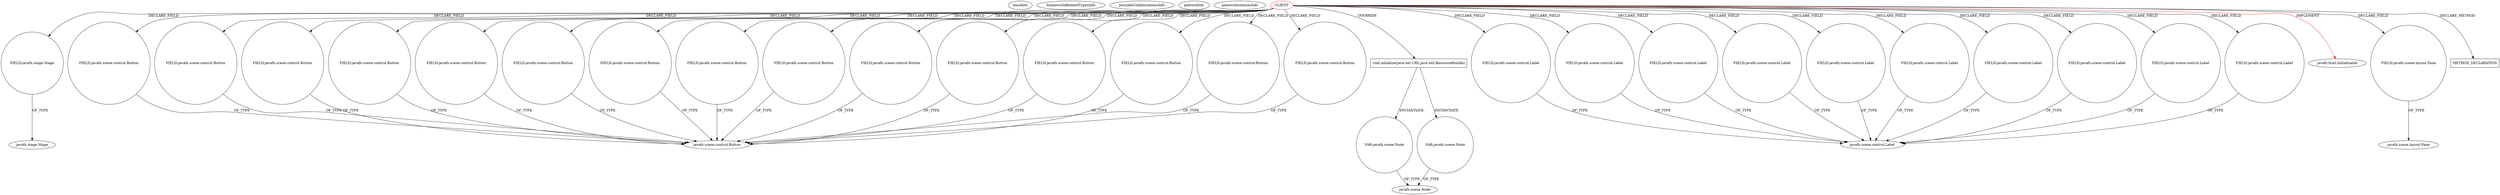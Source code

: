 digraph {
baseInfo[graphId=505,category="pattern",isAnonymous=false,possibleRelation=false]
frameworkRelatedTypesInfo[0="javafx.fxml.Initializable"]
possibleCollaborationsInfo[]
patternInfo[frequency=2.0,patternRootClient=0]
patternInstancesInfo[0="walker-clint-AIProj3~/walker-clint-AIProj3/AIProj3-master/src/application/GameBoardController.java~GameBoardController~4712",1="RomeoGolf-BC~/RomeoGolf-BC/BC-master/src/romeogolf/bc/MainController.java~MainController~1142"]
76[label="FIELD:javafx.stage.Stage",vertexType="FIELD_DECLARATION",isFrameworkType=false,shape=circle]
0[label="CLIENT",vertexType="ROOT_CLIENT_CLASS_DECLARATION",isFrameworkType=false,color=red]
16[label="FIELD:javafx.scene.control.Button",vertexType="FIELD_DECLARATION",isFrameworkType=false,shape=circle]
8[label="FIELD:javafx.scene.control.Button",vertexType="FIELD_DECLARATION",isFrameworkType=false,shape=circle]
24[label="FIELD:javafx.scene.control.Button",vertexType="FIELD_DECLARATION",isFrameworkType=false,shape=circle]
10[label="FIELD:javafx.scene.control.Button",vertexType="FIELD_DECLARATION",isFrameworkType=false,shape=circle]
20[label="FIELD:javafx.scene.control.Button",vertexType="FIELD_DECLARATION",isFrameworkType=false,shape=circle]
30[label="FIELD:javafx.scene.control.Button",vertexType="FIELD_DECLARATION",isFrameworkType=false,shape=circle]
12[label="FIELD:javafx.scene.control.Button",vertexType="FIELD_DECLARATION",isFrameworkType=false,shape=circle]
26[label="FIELD:javafx.scene.control.Button",vertexType="FIELD_DECLARATION",isFrameworkType=false,shape=circle]
22[label="FIELD:javafx.scene.control.Button",vertexType="FIELD_DECLARATION",isFrameworkType=false,shape=circle]
28[label="FIELD:javafx.scene.control.Button",vertexType="FIELD_DECLARATION",isFrameworkType=false,shape=circle]
6[label="FIELD:javafx.scene.control.Button",vertexType="FIELD_DECLARATION",isFrameworkType=false,shape=circle]
34[label="FIELD:javafx.scene.control.Button",vertexType="FIELD_DECLARATION",isFrameworkType=false,shape=circle]
18[label="FIELD:javafx.scene.control.Button",vertexType="FIELD_DECLARATION",isFrameworkType=false,shape=circle]
32[label="FIELD:javafx.scene.control.Button",vertexType="FIELD_DECLARATION",isFrameworkType=false,shape=circle]
14[label="FIELD:javafx.scene.control.Button",vertexType="FIELD_DECLARATION",isFrameworkType=false,shape=circle]
90[label="void initialize(java.net.URL,java.util.ResourceBundle)",vertexType="OVERRIDING_METHOD_DECLARATION",isFrameworkType=false,shape=box]
42[label="FIELD:javafx.scene.control.Label",vertexType="FIELD_DECLARATION",isFrameworkType=false,shape=circle]
37[label="javafx.scene.control.Label",vertexType="FRAMEWORK_CLASS_TYPE",isFrameworkType=false]
38[label="FIELD:javafx.scene.control.Label",vertexType="FIELD_DECLARATION",isFrameworkType=false,shape=circle]
44[label="FIELD:javafx.scene.control.Label",vertexType="FIELD_DECLARATION",isFrameworkType=false,shape=circle]
46[label="FIELD:javafx.scene.control.Label",vertexType="FIELD_DECLARATION",isFrameworkType=false,shape=circle]
56[label="FIELD:javafx.scene.control.Label",vertexType="FIELD_DECLARATION",isFrameworkType=false,shape=circle]
36[label="FIELD:javafx.scene.control.Label",vertexType="FIELD_DECLARATION",isFrameworkType=false,shape=circle]
50[label="FIELD:javafx.scene.control.Label",vertexType="FIELD_DECLARATION",isFrameworkType=false,shape=circle]
40[label="FIELD:javafx.scene.control.Label",vertexType="FIELD_DECLARATION",isFrameworkType=false,shape=circle]
54[label="FIELD:javafx.scene.control.Label",vertexType="FIELD_DECLARATION",isFrameworkType=false,shape=circle]
48[label="FIELD:javafx.scene.control.Label",vertexType="FIELD_DECLARATION",isFrameworkType=false,shape=circle]
7[label="javafx.scene.control.Button",vertexType="FRAMEWORK_CLASS_TYPE",isFrameworkType=false]
142[label="VAR:javafx.scene.Node",vertexType="VARIABLE_EXPRESION",isFrameworkType=false,shape=circle]
121[label="javafx.scene.Node",vertexType="FRAMEWORK_CLASS_TYPE",isFrameworkType=false]
122[label="VAR:javafx.scene.Node",vertexType="VARIABLE_EXPRESION",isFrameworkType=false,shape=circle]
1[label="javafx.fxml.Initializable",vertexType="FRAMEWORK_INTERFACE_TYPE",isFrameworkType=false]
75[label="javafx.stage.Stage",vertexType="FRAMEWORK_CLASS_TYPE",isFrameworkType=false]
58[label="FIELD:javafx.scene.layout.Pane",vertexType="FIELD_DECLARATION",isFrameworkType=false,shape=circle]
59[label="javafx.scene.layout.Pane",vertexType="FRAMEWORK_CLASS_TYPE",isFrameworkType=false]
781[label="METHOD_DECLARATION",vertexType="CLIENT_METHOD_DECLARATION",isFrameworkType=false,shape=box]
0->28[label="DECLARE_FIELD"]
0->8[label="DECLARE_FIELD"]
122->121[label="OF_TYPE"]
0->42[label="DECLARE_FIELD"]
20->7[label="OF_TYPE"]
0->12[label="DECLARE_FIELD"]
0->50[label="DECLARE_FIELD"]
0->34[label="DECLARE_FIELD"]
0->14[label="DECLARE_FIELD"]
0->58[label="DECLARE_FIELD"]
0->30[label="DECLARE_FIELD"]
44->37[label="OF_TYPE"]
0->18[label="DECLARE_FIELD"]
0->16[label="DECLARE_FIELD"]
40->37[label="OF_TYPE"]
0->781[label="DECLARE_METHOD"]
30->7[label="OF_TYPE"]
14->7[label="OF_TYPE"]
0->48[label="DECLARE_FIELD"]
54->37[label="OF_TYPE"]
0->38[label="DECLARE_FIELD"]
50->37[label="OF_TYPE"]
0->32[label="DECLARE_FIELD"]
0->54[label="DECLARE_FIELD"]
38->37[label="OF_TYPE"]
0->10[label="DECLARE_FIELD"]
0->76[label="DECLARE_FIELD"]
22->7[label="OF_TYPE"]
18->7[label="OF_TYPE"]
36->37[label="OF_TYPE"]
42->37[label="OF_TYPE"]
0->40[label="DECLARE_FIELD"]
6->7[label="OF_TYPE"]
0->56[label="DECLARE_FIELD"]
26->7[label="OF_TYPE"]
46->37[label="OF_TYPE"]
34->7[label="OF_TYPE"]
0->22[label="DECLARE_FIELD"]
0->44[label="DECLARE_FIELD"]
142->121[label="OF_TYPE"]
76->75[label="OF_TYPE"]
0->26[label="DECLARE_FIELD"]
28->7[label="OF_TYPE"]
90->142[label="INSTANTIATE"]
0->46[label="DECLARE_FIELD"]
8->7[label="OF_TYPE"]
0->90[label="OVERRIDE"]
0->24[label="DECLARE_FIELD"]
90->122[label="INSTANTIATE"]
0->36[label="DECLARE_FIELD"]
0->6[label="DECLARE_FIELD"]
12->7[label="OF_TYPE"]
56->37[label="OF_TYPE"]
24->7[label="OF_TYPE"]
48->37[label="OF_TYPE"]
0->1[label="IMPLEMENT",color=red]
0->20[label="DECLARE_FIELD"]
10->7[label="OF_TYPE"]
16->7[label="OF_TYPE"]
32->7[label="OF_TYPE"]
58->59[label="OF_TYPE"]
}
